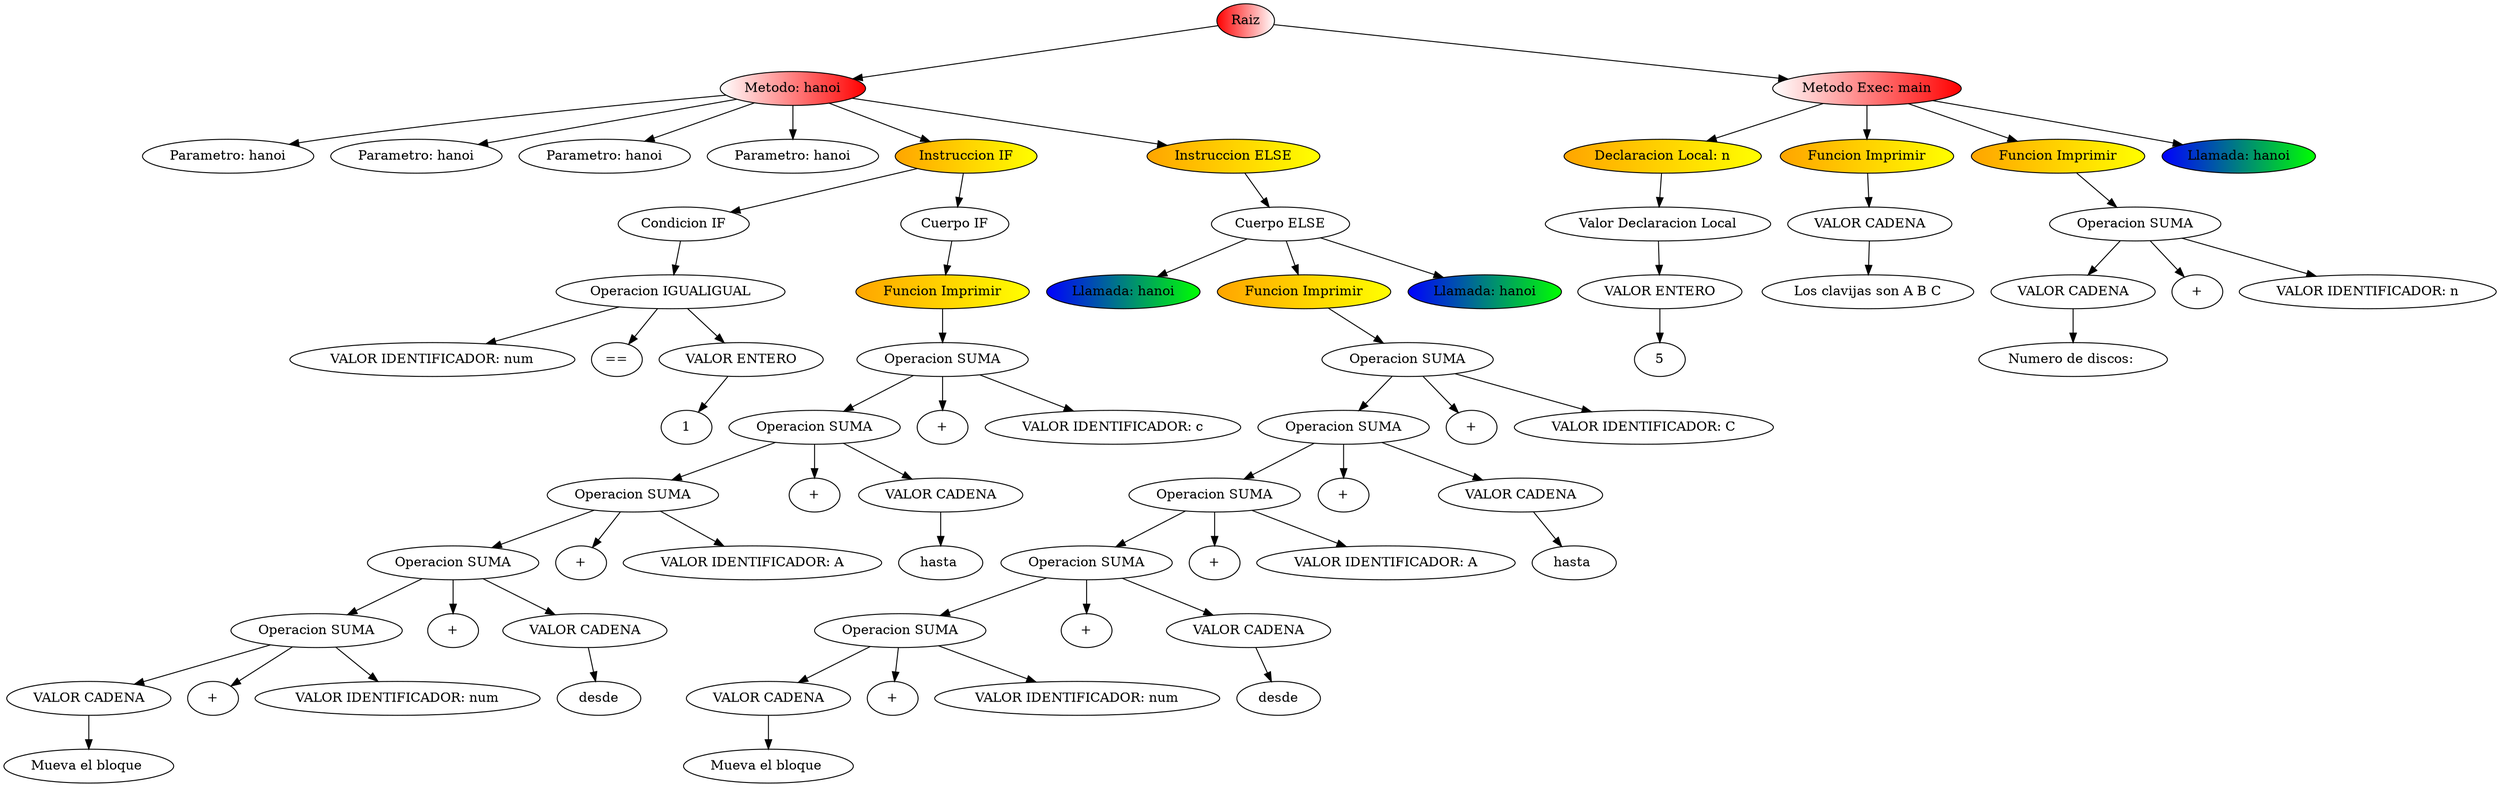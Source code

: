digraph G { 
raiz[label="Raiz",style="filled", fillcolor="red:white"];
main0[label="Metodo: hanoi",style="filled", fillcolor="white:red"];
raiz->main0;
parametro0[label="Parametro: hanoi"];
main0->parametro0;
parametro1[label="Parametro: hanoi"];
main0->parametro1;
parametro2[label="Parametro: hanoi"];
main0->parametro2;
parametro3[label="Parametro: hanoi"];
main0->parametro3;
if0[label="Instruccion IF",style="filled", fillcolor="orange:yellow"];
main0->if0;
condicionif0[label="Condicion IF"];
if0->condicionif0;
igualigual0[label="Operacion IGUALIGUAL"];
condicionif0->igualigual0;
identificador1[label="VALOR IDENTIFICADOR: num"];
igualigual0->identificador1;
operando0[label="=="];
igualigual0->operando0;
entero2[label="VALOR ENTERO"];
igualigual0->entero2;
entero3[label="1"];
entero2->entero3;
cuerpoif0[label="Cuerpo IF"];
if0->cuerpoif0;
imprimir0[label="Funcion Imprimir",style="filled", fillcolor="orange:yellow"];
cuerpoif0->imprimir0;
suma4[label="Operacion SUMA"];
imprimir0->suma4;
suma5[label="Operacion SUMA"];
suma4->suma5;
suma6[label="Operacion SUMA"];
suma5->suma6;
suma7[label="Operacion SUMA"];
suma6->suma7;
suma8[label="Operacion SUMA"];
suma7->suma8;
cadena9[label="VALOR CADENA"];
suma8->cadena9;
cadena10[label="Mueva el bloque "];
cadena9->cadena10;
operando1[label="+"];
suma8->operando1;
identificador11[label="VALOR IDENTIFICADOR: num"];
suma8->identificador11;
operando2[label="+"];
suma7->operando2;
cadena12[label="VALOR CADENA"];
suma7->cadena12;
cadena13[label=" desde "];
cadena12->cadena13;
operando3[label="+"];
suma6->operando3;
identificador14[label="VALOR IDENTIFICADOR: A"];
suma6->identificador14;
operando4[label="+"];
suma5->operando4;
cadena15[label="VALOR CADENA"];
suma5->cadena15;
cadena16[label=" hasta  "];
cadena15->cadena16;
operando5[label="+"];
suma4->operando5;
identificador17[label="VALOR IDENTIFICADOR: c"];
suma4->identificador17;
if1[label="Instruccion ELSE",style="filled", fillcolor="orange:yellow"];
main0->if1;
cuerpoif1[label="Cuerpo ELSE"];
if1->cuerpoif1;
llamada0[label="Llamada: hanoi",style="filled", fillcolor="blue:green"];
cuerpoif1->llamada0;
imprimir1[label="Funcion Imprimir",style="filled", fillcolor="orange:yellow"];
cuerpoif1->imprimir1;
suma18[label="Operacion SUMA"];
imprimir1->suma18;
suma19[label="Operacion SUMA"];
suma18->suma19;
suma20[label="Operacion SUMA"];
suma19->suma20;
suma21[label="Operacion SUMA"];
suma20->suma21;
suma22[label="Operacion SUMA"];
suma21->suma22;
cadena23[label="VALOR CADENA"];
suma22->cadena23;
cadena24[label="Mueva el bloque "];
cadena23->cadena24;
operando6[label="+"];
suma22->operando6;
identificador25[label="VALOR IDENTIFICADOR: num"];
suma22->identificador25;
operando7[label="+"];
suma21->operando7;
cadena26[label="VALOR CADENA"];
suma21->cadena26;
cadena27[label=" desde "];
cadena26->cadena27;
operando8[label="+"];
suma20->operando8;
identificador28[label="VALOR IDENTIFICADOR: A"];
suma20->identificador28;
operando9[label="+"];
suma19->operando9;
cadena29[label="VALOR CADENA"];
suma19->cadena29;
cadena30[label=" hasta  "];
cadena29->cadena30;
operando10[label="+"];
suma18->operando10;
identificador31[label="VALOR IDENTIFICADOR: C"];
suma18->identificador31;
llamada1[label="Llamada: hanoi",style="filled", fillcolor="blue:green"];
cuerpoif1->llamada1;
main[label="Metodo Exec: main",style="filled", fillcolor="white:red"];
raiz->main;
valordeclaracion0[label="Valor Declaracion Local"];
entero32[label="VALOR ENTERO"];
valordeclaracion0->entero32;
entero33[label="5"];
entero32->entero33;
declaracion1[label="Declaracion Local: n",style="filled", fillcolor="orange:yellow"];
main->declaracion1;
declaracion1->valordeclaracion0;
imprimir2[label="Funcion Imprimir",style="filled", fillcolor="orange:yellow"];
main->imprimir2;
cadena34[label="VALOR CADENA"];
imprimir2->cadena34;
cadena35[label="Los clavijas son A B C
"];
cadena34->cadena35;
imprimir3[label="Funcion Imprimir",style="filled", fillcolor="orange:yellow"];
main->imprimir3;
suma36[label="Operacion SUMA"];
imprimir3->suma36;
cadena37[label="VALOR CADENA"];
suma36->cadena37;
cadena38[label="Numero de discos: "];
cadena37->cadena38;
operando11[label="+"];
suma36->operando11;
identificador39[label="VALOR IDENTIFICADOR: n"];
suma36->identificador39;
llamada2[label="Llamada: hanoi",style="filled", fillcolor="blue:green"];
main->llamada2;
}
